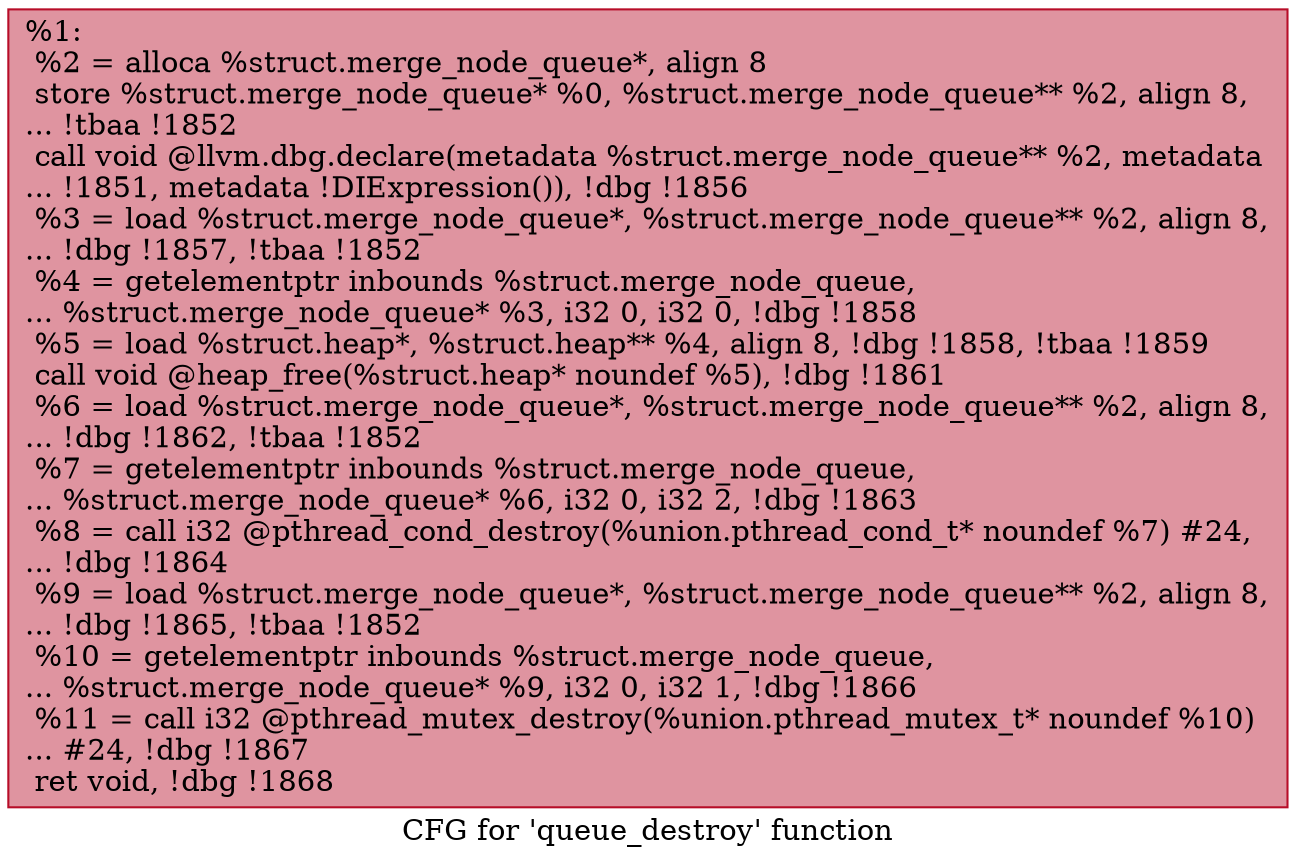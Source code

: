 digraph "CFG for 'queue_destroy' function" {
	label="CFG for 'queue_destroy' function";

	Node0x238cc70 [shape=record,color="#b70d28ff", style=filled, fillcolor="#b70d2870",label="{%1:\l  %2 = alloca %struct.merge_node_queue*, align 8\l  store %struct.merge_node_queue* %0, %struct.merge_node_queue** %2, align 8,\l... !tbaa !1852\l  call void @llvm.dbg.declare(metadata %struct.merge_node_queue** %2, metadata\l... !1851, metadata !DIExpression()), !dbg !1856\l  %3 = load %struct.merge_node_queue*, %struct.merge_node_queue** %2, align 8,\l... !dbg !1857, !tbaa !1852\l  %4 = getelementptr inbounds %struct.merge_node_queue,\l... %struct.merge_node_queue* %3, i32 0, i32 0, !dbg !1858\l  %5 = load %struct.heap*, %struct.heap** %4, align 8, !dbg !1858, !tbaa !1859\l  call void @heap_free(%struct.heap* noundef %5), !dbg !1861\l  %6 = load %struct.merge_node_queue*, %struct.merge_node_queue** %2, align 8,\l... !dbg !1862, !tbaa !1852\l  %7 = getelementptr inbounds %struct.merge_node_queue,\l... %struct.merge_node_queue* %6, i32 0, i32 2, !dbg !1863\l  %8 = call i32 @pthread_cond_destroy(%union.pthread_cond_t* noundef %7) #24,\l... !dbg !1864\l  %9 = load %struct.merge_node_queue*, %struct.merge_node_queue** %2, align 8,\l... !dbg !1865, !tbaa !1852\l  %10 = getelementptr inbounds %struct.merge_node_queue,\l... %struct.merge_node_queue* %9, i32 0, i32 1, !dbg !1866\l  %11 = call i32 @pthread_mutex_destroy(%union.pthread_mutex_t* noundef %10)\l... #24, !dbg !1867\l  ret void, !dbg !1868\l}"];
}
